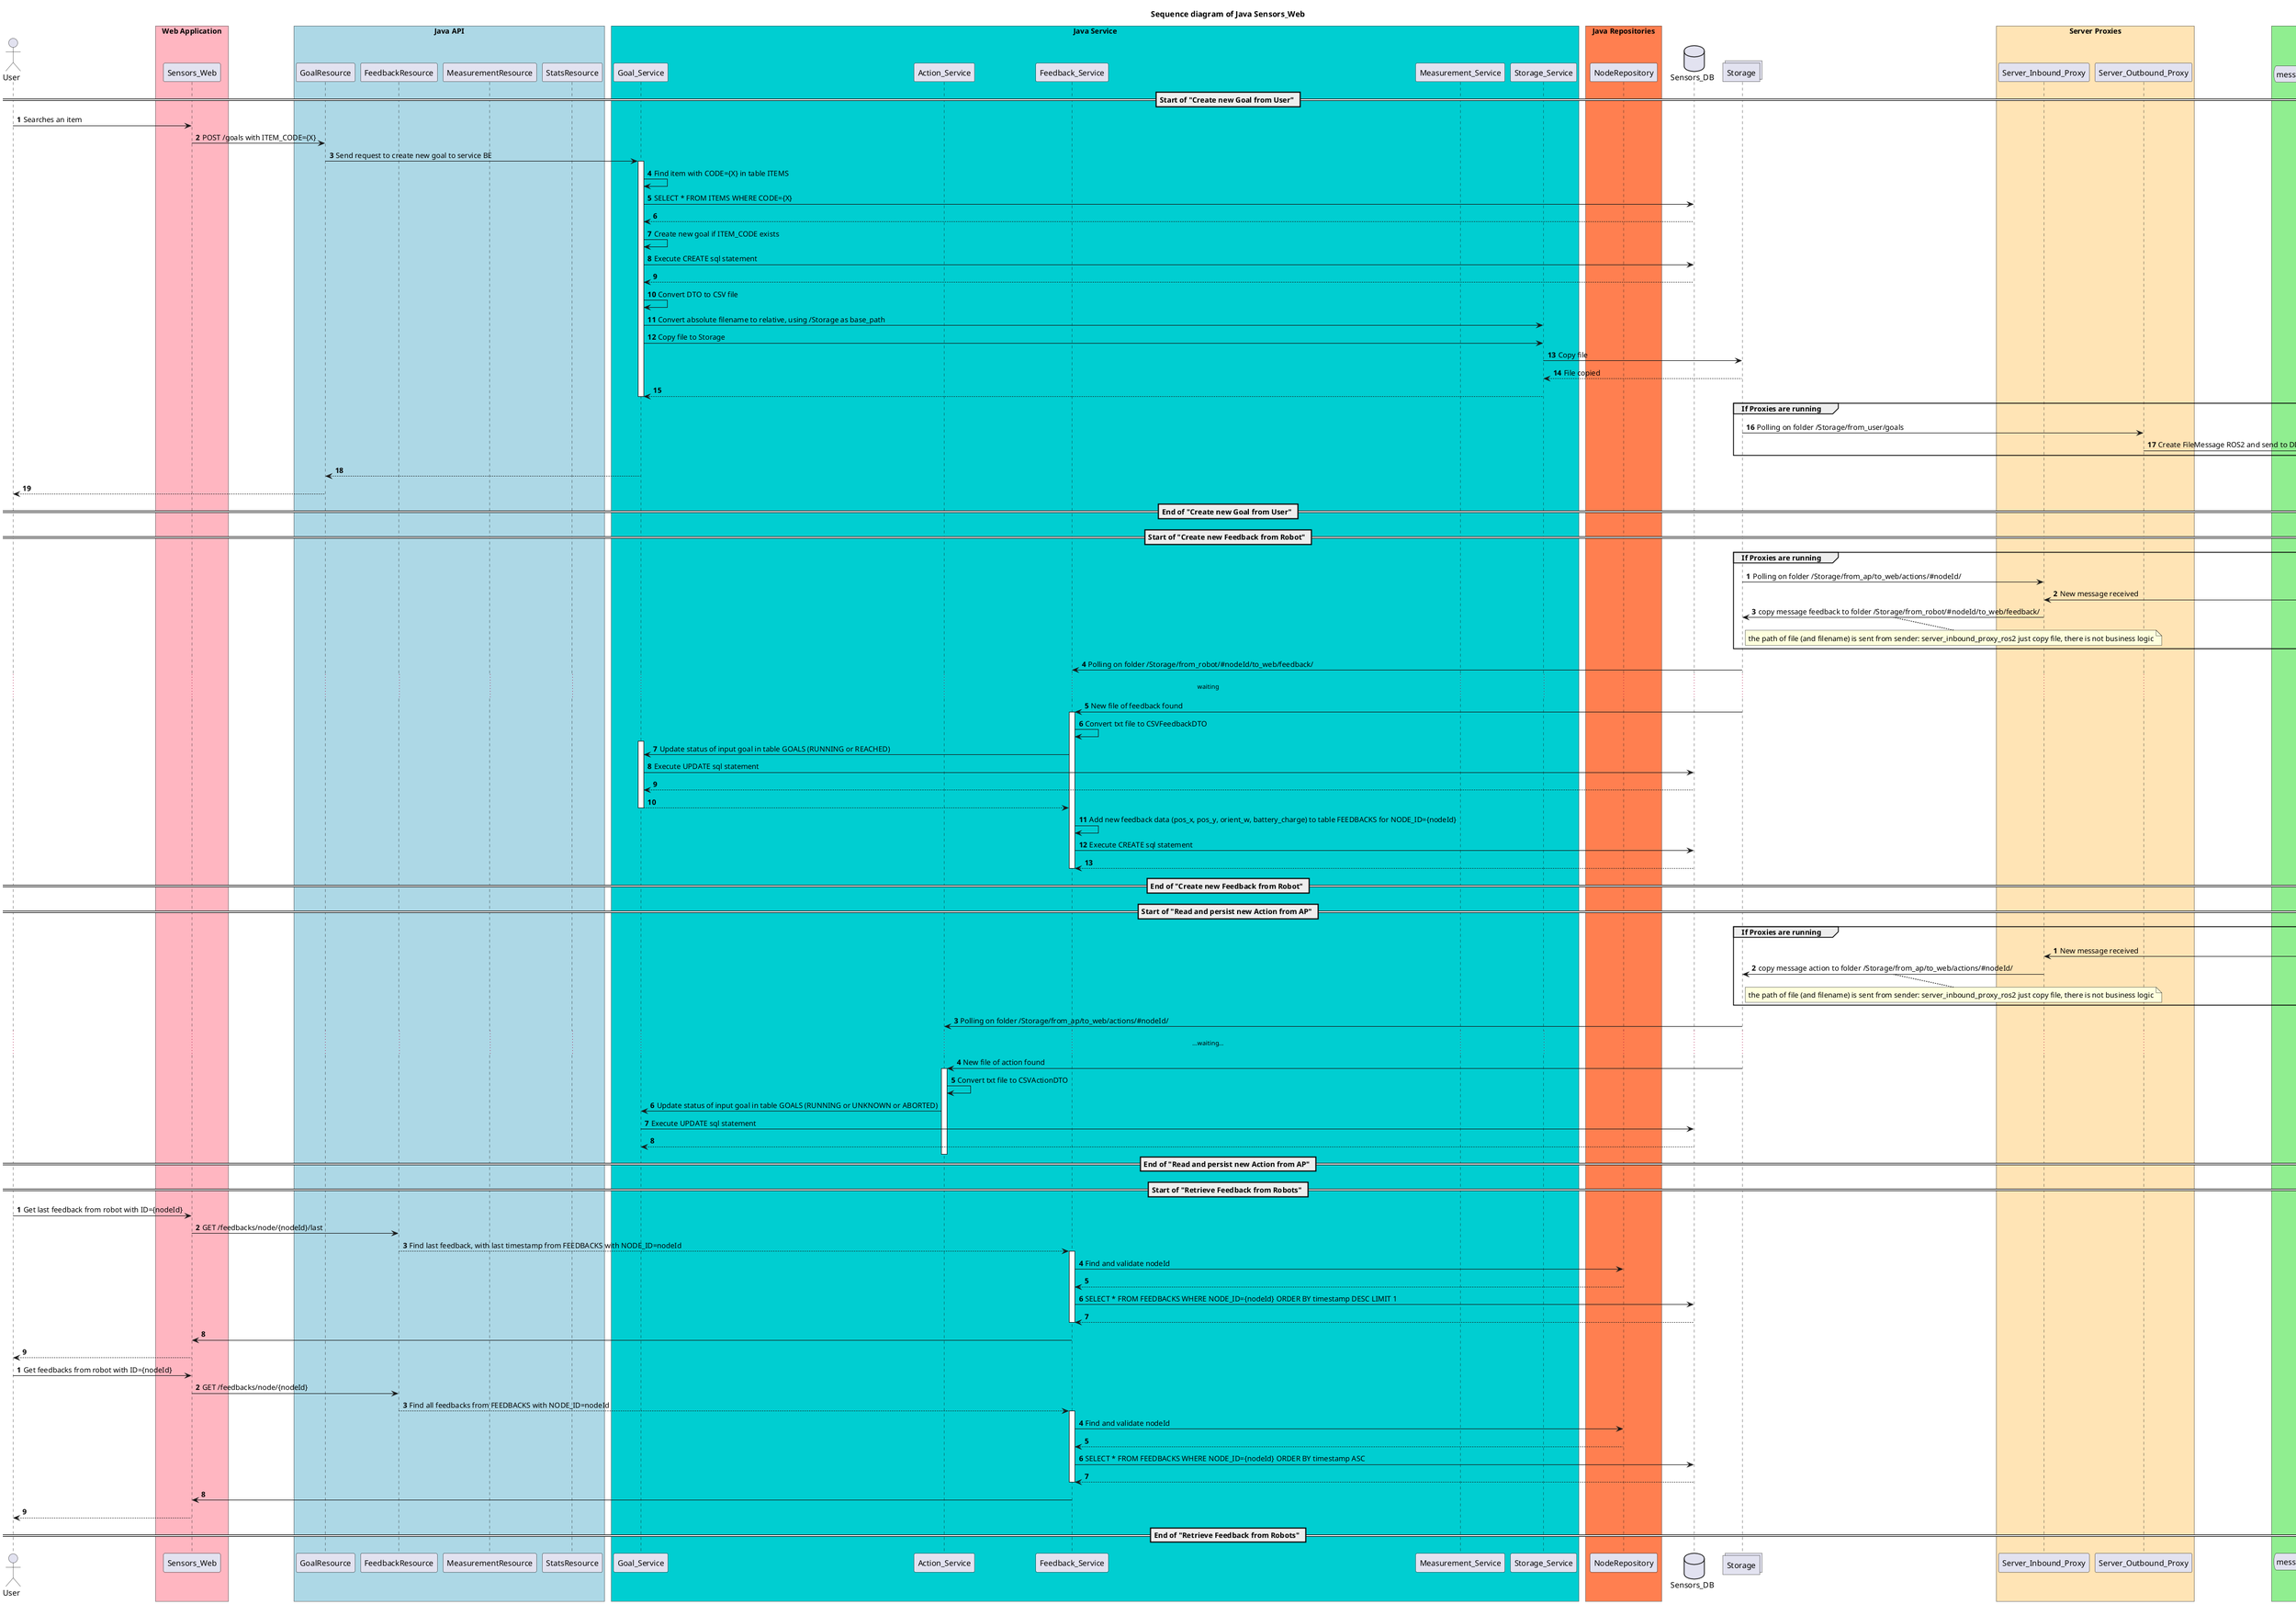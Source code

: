 @startuml
!pragma teoz true
autonumber
title Sequence diagram of Java Sensors_Web

actor User as user

box "Web Application" #LightPink
    participant Sensors_Web as web_application
end box

box "Java API" #LightBlue
    participant GoalResource as java_server_api_goal
    participant FeedbackResource as java_server_api_feedback
    participant MeasurementResource as java_server_api_measurement
    participant StatsResource as java_server_api_stats
end box

box "Java Service" #DarkTurquoise
    participant Goal_Service as java_server_service_goal
    participant Action_Service as java_server_service_action
    participant Feedback_Service as java_server_service_feedback
    participant Measurement_Service as java_server_service_measurement
    participant Storage_Service as java_server_service_storage
end box

box "Java Repositories" #Coral
    participant NodeRepository as java_server_repository_node
end box

database Sensors_DB as java_server_db
collections Storage as poc_storage

box "Server Proxies" #Moccasin
    participant Server_Inbound_Proxy as server_inbound_proxy_ros2
    participant Server_Outbound_Proxy as server_outbound_proxy_ros2
end box

box "ROS2 DDS" #LightGreen
queue message_to_robot as message_to_robot
queue message_from_robot as message_from_robot
end box

== Start of "Create new Goal from User" ==

user -> web_application: Searches an item
web_application -> java_server_api_goal: POST /goals with ITEM_CODE={X}
java_server_api_goal -> java_server_service_goal: Send request to create new goal to service BE

activate java_server_service_goal
    java_server_service_goal -> java_server_service_goal: Find item with CODE={X} in table ITEMS
    java_server_service_goal -> java_server_db: SELECT * FROM ITEMS WHERE CODE={X}
    java_server_db --> java_server_service_goal
    java_server_service_goal -> java_server_service_goal: Create new goal if ITEM_CODE exists
    java_server_service_goal -> java_server_db: Execute CREATE sql statement
    java_server_db --> java_server_service_goal
    java_server_service_goal -> java_server_service_goal: Convert DTO to CSV file
    java_server_service_goal -> java_server_service_storage: Convert absolute filename to relative, using /Storage as base_path
    java_server_service_goal -> java_server_service_storage: Copy file to Storage
    java_server_service_storage -> poc_storage: Copy file
    poc_storage --> java_server_service_storage: File copied
    java_server_service_storage --> java_server_service_goal
deactivate java_server_service_goal
group If Proxies are running
    poc_storage -> server_outbound_proxy_ros2: Polling on folder /Storage/from_user/goals
    server_outbound_proxy_ros2 -> message_to_robot: Create FileMessage ROS2 and send to DDS
end

java_server_service_goal --> java_server_api_goal
java_server_api_goal --> user

== End of "Create new Goal from User" ==

== Start of "Create new Feedback from Robot" ==

autonumber 1

group If Proxies are running
    poc_storage -> server_inbound_proxy_ros2: Polling on folder /Storage/from_ap/to_web/actions/#nodeId/
    message_from_robot -> server_inbound_proxy_ros2: New message received
    server_inbound_proxy_ros2 -> poc_storage: copy message feedback to folder /Storage/from_robot/#nodeId/to_web/feedback/
    note bottom
        the path of file (and filename) is sent from sender: server_inbound_proxy_ros2 just copy file, there is not business logic
    end note
end

poc_storage -> java_server_service_feedback: Polling on folder /Storage/from_robot/#nodeId/to_web/feedback/
... waiting ...
poc_storage -> java_server_service_feedback: New file of feedback found
activate java_server_service_feedback
    java_server_service_feedback -> java_server_service_feedback: Convert txt file to CSVFeedbackDTO
        activate java_server_service_goal
            java_server_service_feedback -> java_server_service_goal: Update status of input goal in table GOALS (RUNNING or REACHED)
            java_server_service_goal -> java_server_db: Execute UPDATE sql statement
            java_server_db --> java_server_service_goal
            java_server_service_goal --> java_server_service_feedback
        deactivate java_server_service_goal
    java_server_service_feedback -> java_server_service_feedback: Add new feedback data (pos_x, pos_y, orient_w, battery_charge) to table FEEDBACKS for NODE_ID={nodeId}
    java_server_service_feedback -> java_server_db: Execute CREATE sql statement
    java_server_db --> java_server_service_feedback
deactivate java_server_service_feedback

== End of "Create new Feedback from Robot" ==

== Start of "Read and persist new Action from AP" ==

autonumber 1

group If Proxies are running
    message_from_robot -> server_inbound_proxy_ros2: New message received
    server_inbound_proxy_ros2 -> poc_storage: copy message action to folder /Storage/from_ap/to_web/actions/#nodeId/
    note bottom
        the path of file (and filename) is sent from sender: server_inbound_proxy_ros2 just copy file, there is not business logic
    end note
end

poc_storage -> java_server_service_action: Polling on folder /Storage/from_ap/to_web/actions/#nodeId/
... ...waiting... ...
poc_storage -> java_server_service_action: New file of action found
activate java_server_service_action
    java_server_service_action -> java_server_service_action: Convert txt file to CSVActionDTO
    java_server_service_action -> java_server_service_goal: Update status of input goal in table GOALS (RUNNING or UNKNOWN or ABORTED)
    java_server_service_goal -> java_server_db: Execute UPDATE sql statement
    java_server_db --> java_server_service_goal
deactivate java_server_service_action

== End of "Read and persist new Action from AP" ==

== Start of "Retrieve Feedback from Robots" ==

autonumber 1

user -> web_application: Get last feedback from robot with ID={nodeId}
web_application -> java_server_api_feedback: GET /feedbacks/node/{nodeId}/last
java_server_api_feedback --> java_server_service_feedback: Find last feedback, with last timestamp from FEEDBACKS with NODE_ID=nodeId
activate java_server_service_feedback
    java_server_service_feedback -> java_server_repository_node: Find and validate nodeId
    java_server_repository_node --> java_server_service_feedback
    java_server_service_feedback -> java_server_db: SELECT * FROM FEEDBACKS WHERE NODE_ID={nodeId} ORDER BY timestamp DESC LIMIT 1
    java_server_db --> java_server_service_feedback
deactivate java_server_service_feedback
java_server_service_feedback -> web_application
web_application --> user

autonumber 1

user -> web_application: Get feedbacks from robot with ID={nodeId}
web_application -> java_server_api_feedback: GET /feedbacks/node/{nodeId}
java_server_api_feedback --> java_server_service_feedback: Find all feedbacks from FEEDBACKS with NODE_ID=nodeId
activate java_server_service_feedback
    java_server_service_feedback -> java_server_repository_node: Find and validate nodeId
    java_server_repository_node --> java_server_service_feedback
    java_server_service_feedback -> java_server_db: SELECT * FROM FEEDBACKS WHERE NODE_ID={nodeId} ORDER BY timestamp ASC
    java_server_db --> java_server_service_feedback
deactivate java_server_service_feedback
java_server_service_feedback -> web_application
web_application --> user

== End of "Retrieve Feedback from Robots" ==

@enduml


